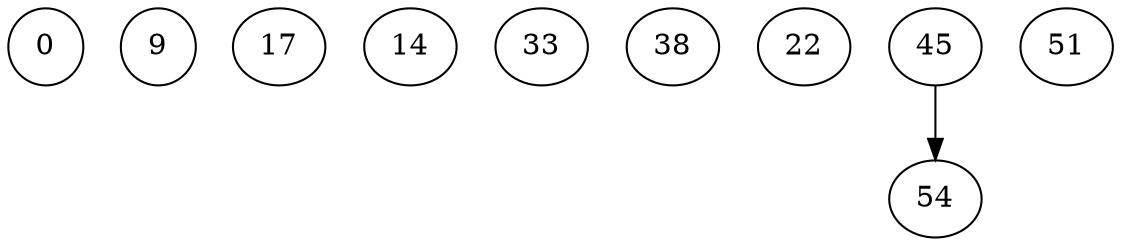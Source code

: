 digraph G {
	node [label="\N"];
	graph [bb="0,0,159.13,630"];
	0 [width="0.5", height="0.51389", pos="141.13,611"];
	9 [width="0.5", height="0.51389", pos="117.13,537"];
	17 [width="0.58333", height="0.51389", pos="117.13,389"];
	14 [width="0.58333", height="0.51389", pos="117.13,463"];
	33 [width="0.58333", height="0.51389", pos="117.13,315"];
	38 [width="0.58333", height="0.51389", pos="57.13,241"];
	22 [width="0.58333", height="0.51389", pos="117.13,241"];
	45 [width="0.58333", height="0.51389", pos="33.13,167"];
	54 [width="0.58333", height="0.51389", pos="33.13,19"];
	51 [width="0.58333", height="0.51389", pos="33.13,93"];
	45 -> 54 [pos="e,21.637,34.945 21.637,151.05 14.782,140.53 6.731,126.12 3.1298,112 -1.0433,95.635 -1.0433,90.365 3.1298,74 5.8307,63.408 11.035\
,52.656 16.36,43.502"];
}


